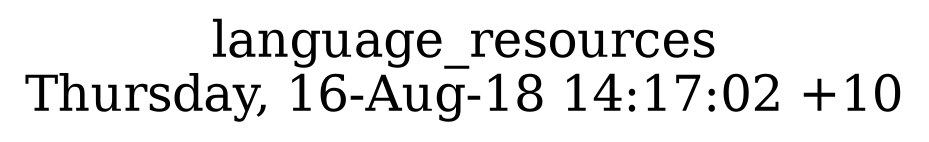 digraph G {
fontsize="24";
label="language_resources\nThursday, 16-Aug-18 14:17:02 +10";
nojustify=true;
ordering=out;
rankdir=LR;
size="30";
}
